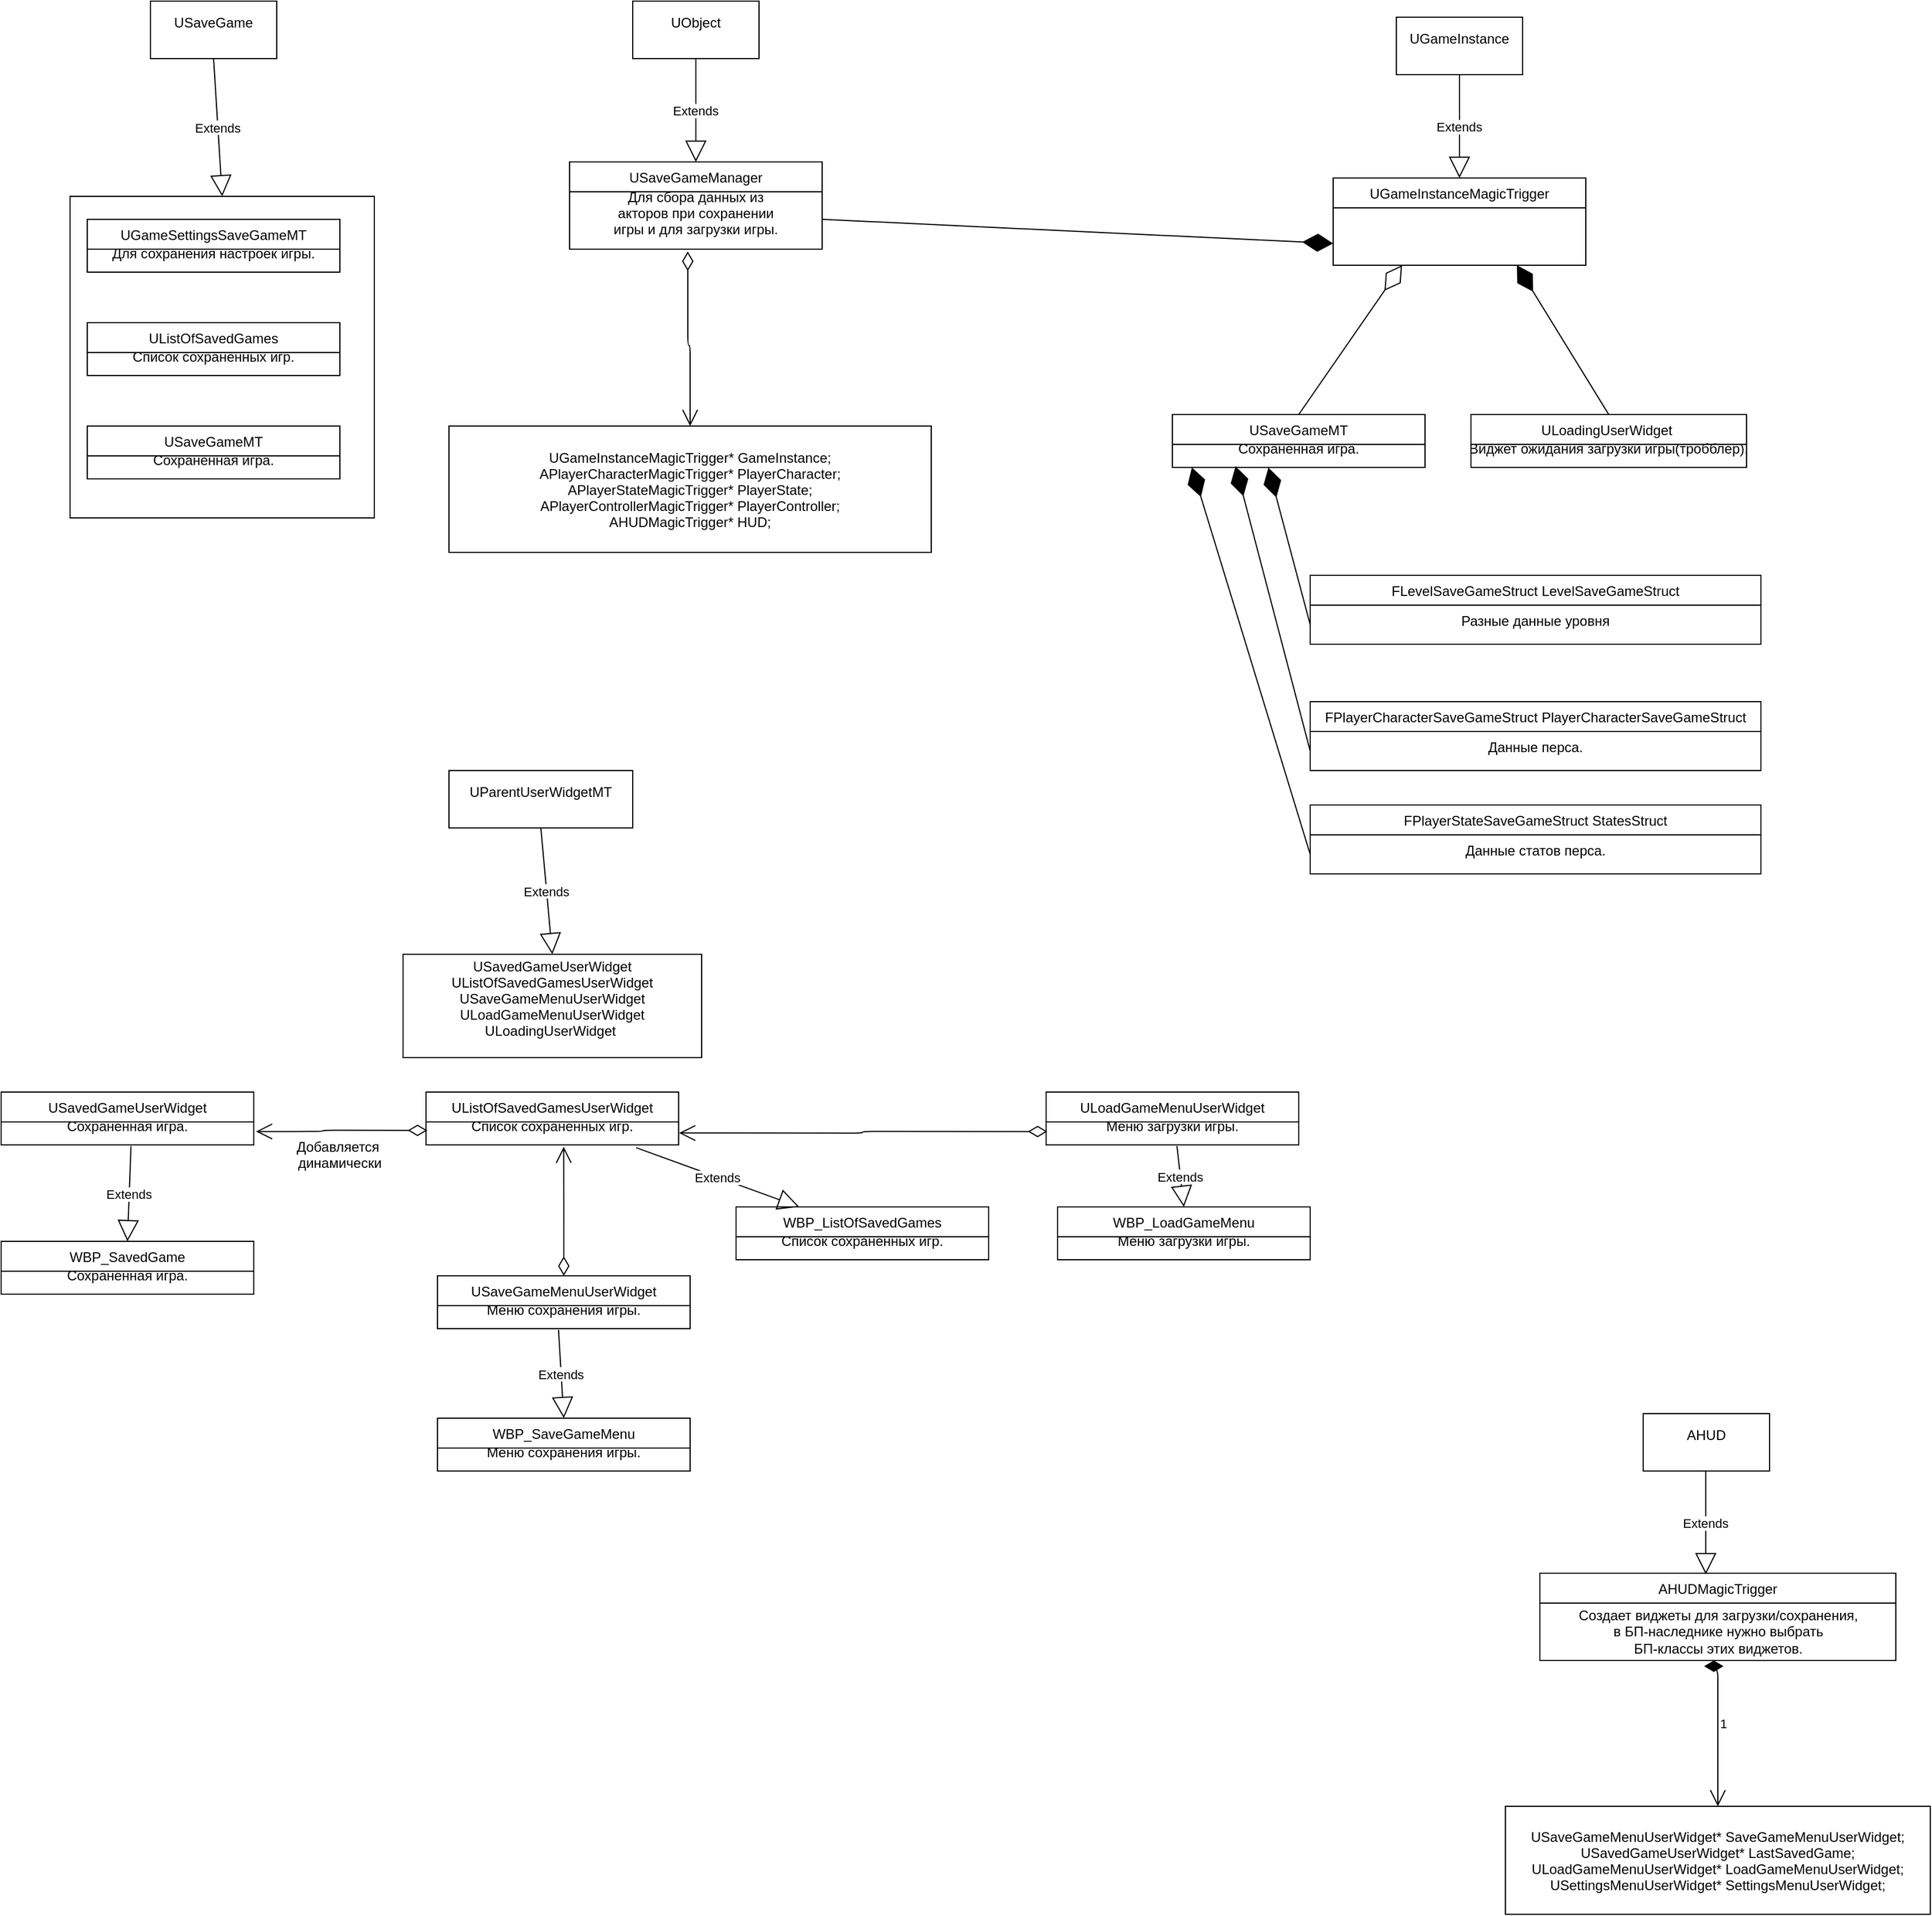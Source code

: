<mxfile version="15.2.7" type="device"><diagram id="C5RBs43oDa-KdzZeNtuy" name="Page-1"><mxGraphModel dx="1941" dy="1233" grid="1" gridSize="10" guides="1" tooltips="1" connect="1" arrows="1" fold="1" page="1" pageScale="1" pageWidth="3300" pageHeight="2339" math="0" shadow="0"><root><mxCell id="WIyWlLk6GJQsqaUBKTNV-0"/><mxCell id="WIyWlLk6GJQsqaUBKTNV-1" parent="WIyWlLk6GJQsqaUBKTNV-0"/><mxCell id="2ddv5n-h7dRDnPX28ZdO-11" value="Extends" style="endArrow=block;endSize=16;endFill=0;exitX=0.5;exitY=1;exitDx=0;exitDy=0;entryX=0.5;entryY=0;entryDx=0;entryDy=0;startFill=1;anchorPointDirection=1;fixDash=0;metaEdit=0;fontStyle=0" parent="WIyWlLk6GJQsqaUBKTNV-1" source="Wu-_cJtGNASME4f10b3Y-38" target="3VBGNSHtFaT7-vQUP9fZ-44" edge="1"><mxGeometry width="160" relative="1" as="geometry"><mxPoint x="355" y="300" as="sourcePoint"/><mxPoint x="300" y="300" as="targetPoint"/></mxGeometry></mxCell><mxCell id="2ddv5n-h7dRDnPX28ZdO-20" value="UGameSettingsSaveGameMT&#10;" style="swimlane;fontStyle=0;childLayout=stackLayout;horizontal=1;startSize=26;fillColor=none;horizontalStack=0;resizeParent=1;resizeParentMax=0;resizeLast=0;collapsible=1;marginBottom=0;verticalAlign=top;" parent="WIyWlLk6GJQsqaUBKTNV-1" vertex="1"><mxGeometry x="85" y="220" width="220" height="46" as="geometry"/></mxCell><mxCell id="3VBGNSHtFaT7-vQUP9fZ-0" value="Для сохранения настроек игры.&#10;" style="text;align=center;verticalAlign=middle;resizable=0;points=[];autosize=1;strokeColor=none;fontStyle=0" parent="2ddv5n-h7dRDnPX28ZdO-20" vertex="1"><mxGeometry y="26" width="220" height="20" as="geometry"/></mxCell><mxCell id="Wu-_cJtGNASME4f10b3Y-38" value="USaveGame&#10;" style="fontStyle=0" parent="WIyWlLk6GJQsqaUBKTNV-1" vertex="1"><mxGeometry x="140" y="30" width="110" height="50" as="geometry"/></mxCell><mxCell id="3VBGNSHtFaT7-vQUP9fZ-1" value="UListOfSavedGames&#10;" style="swimlane;fontStyle=0;childLayout=stackLayout;horizontal=1;startSize=26;fillColor=none;horizontalStack=0;resizeParent=1;resizeParentMax=0;resizeLast=0;collapsible=1;marginBottom=0;verticalAlign=top;" parent="WIyWlLk6GJQsqaUBKTNV-1" vertex="1"><mxGeometry x="85" y="310" width="220" height="46" as="geometry"/></mxCell><mxCell id="3VBGNSHtFaT7-vQUP9fZ-2" value="Список сохраненных игр.&#10;" style="text;align=center;verticalAlign=middle;resizable=0;points=[];autosize=1;strokeColor=none;fontStyle=0" parent="3VBGNSHtFaT7-vQUP9fZ-1" vertex="1"><mxGeometry y="26" width="220" height="20" as="geometry"/></mxCell><mxCell id="3VBGNSHtFaT7-vQUP9fZ-4" value="UObject&#10;" style="fontStyle=0" parent="WIyWlLk6GJQsqaUBKTNV-1" vertex="1"><mxGeometry x="560" y="30" width="110" height="50" as="geometry"/></mxCell><mxCell id="3VBGNSHtFaT7-vQUP9fZ-5" value="Extends" style="endArrow=block;endSize=16;endFill=0;exitX=0.5;exitY=1;exitDx=0;exitDy=0;startFill=1;anchorPointDirection=1;fixDash=0;metaEdit=0;entryX=0.5;entryY=0;entryDx=0;entryDy=0;fontStyle=0" parent="WIyWlLk6GJQsqaUBKTNV-1" source="3VBGNSHtFaT7-vQUP9fZ-4" target="3VBGNSHtFaT7-vQUP9fZ-7" edge="1"><mxGeometry width="160" relative="1" as="geometry"><mxPoint x="610" y="80" as="sourcePoint"/><mxPoint x="650" y="200" as="targetPoint"/></mxGeometry></mxCell><mxCell id="3VBGNSHtFaT7-vQUP9fZ-7" value="USaveGameManager&#10;" style="swimlane;fontStyle=0;childLayout=stackLayout;horizontal=1;startSize=26;fillColor=none;horizontalStack=0;resizeParent=1;resizeParentMax=0;resizeLast=0;collapsible=1;marginBottom=0;verticalAlign=top;" parent="WIyWlLk6GJQsqaUBKTNV-1" vertex="1"><mxGeometry x="505" y="170" width="220" height="76" as="geometry"/></mxCell><mxCell id="3VBGNSHtFaT7-vQUP9fZ-8" value="Для сбора данных из&#10; акторов при сохранении &#10;игры и для загрузки игры.&#10;" style="text;align=center;verticalAlign=middle;resizable=0;points=[];autosize=1;strokeColor=none;fontStyle=0" parent="3VBGNSHtFaT7-vQUP9fZ-7" vertex="1"><mxGeometry y="26" width="220" height="50" as="geometry"/></mxCell><mxCell id="3VBGNSHtFaT7-vQUP9fZ-9" value="UGameInstanceMagicTrigger* GameInstance;&#10;APlayerCharacterMagicTrigger* PlayerCharacter;&#10;APlayerStateMagicTrigger* PlayerState;&#10;APlayerControllerMagicTrigger* PlayerController;&#10;AHUDMagicTrigger* HUD;" style="fontStyle=0" parent="WIyWlLk6GJQsqaUBKTNV-1" vertex="1"><mxGeometry x="400" y="400" width="420" height="110" as="geometry"/></mxCell><mxCell id="3VBGNSHtFaT7-vQUP9fZ-11" value="" style="endArrow=open;html=1;endSize=12;startArrow=diamondThin;startSize=14;startFill=0;edgeStyle=orthogonalEdgeStyle;align=left;verticalAlign=bottom;entryX=0.5;entryY=0;entryDx=0;entryDy=0;exitX=0.468;exitY=1.04;exitDx=0;exitDy=0;exitPerimeter=0;fontStyle=0" parent="WIyWlLk6GJQsqaUBKTNV-1" source="3VBGNSHtFaT7-vQUP9fZ-8" target="3VBGNSHtFaT7-vQUP9fZ-9" edge="1"><mxGeometry x="-1" y="3" relative="1" as="geometry"><mxPoint x="610" y="310" as="sourcePoint"/><mxPoint x="620" y="380" as="targetPoint"/><Array as="points"><mxPoint x="608" y="330"/><mxPoint x="610" y="330"/></Array></mxGeometry></mxCell><mxCell id="3VBGNSHtFaT7-vQUP9fZ-12" value="USaveGameMT&#10;" style="swimlane;fontStyle=0;childLayout=stackLayout;horizontal=1;startSize=26;fillColor=none;horizontalStack=0;resizeParent=1;resizeParentMax=0;resizeLast=0;collapsible=1;marginBottom=0;verticalAlign=top;" parent="WIyWlLk6GJQsqaUBKTNV-1" vertex="1"><mxGeometry x="85" y="400" width="220" height="46" as="geometry"/></mxCell><mxCell id="3VBGNSHtFaT7-vQUP9fZ-13" value="Сохраненная игра.&#10;" style="text;align=center;verticalAlign=middle;resizable=0;points=[];autosize=1;strokeColor=none;fontStyle=0" parent="3VBGNSHtFaT7-vQUP9fZ-12" vertex="1"><mxGeometry y="26" width="220" height="20" as="geometry"/></mxCell><mxCell id="3VBGNSHtFaT7-vQUP9fZ-15" value="UParentUserWidgetMT&#10;" style="fontStyle=0" parent="WIyWlLk6GJQsqaUBKTNV-1" vertex="1"><mxGeometry x="400" y="700" width="160" height="50" as="geometry"/></mxCell><mxCell id="3VBGNSHtFaT7-vQUP9fZ-16" value="Extends" style="endArrow=block;endSize=16;endFill=0;exitX=0.5;exitY=1;exitDx=0;exitDy=0;startFill=1;anchorPointDirection=1;fixDash=0;metaEdit=0;entryX=0.5;entryY=0;entryDx=0;entryDy=0;fontStyle=0" parent="WIyWlLk6GJQsqaUBKTNV-1" source="3VBGNSHtFaT7-vQUP9fZ-15" target="3VBGNSHtFaT7-vQUP9fZ-39" edge="1"><mxGeometry width="160" relative="1" as="geometry"><mxPoint x="570" y="720" as="sourcePoint"/><mxPoint x="530" y="860" as="targetPoint"/></mxGeometry></mxCell><mxCell id="3VBGNSHtFaT7-vQUP9fZ-17" value="UListOfSavedGamesUserWidget&#10;" style="swimlane;fontStyle=0;childLayout=stackLayout;horizontal=1;startSize=26;fillColor=none;horizontalStack=0;resizeParent=1;resizeParentMax=0;resizeLast=0;collapsible=1;marginBottom=0;verticalAlign=top;" parent="WIyWlLk6GJQsqaUBKTNV-1" vertex="1"><mxGeometry x="380" y="980" width="220" height="46" as="geometry"/></mxCell><mxCell id="3VBGNSHtFaT7-vQUP9fZ-18" value="Список сохраненных игр.&#10;" style="text;align=center;verticalAlign=middle;resizable=0;points=[];autosize=1;strokeColor=none;fontStyle=0" parent="3VBGNSHtFaT7-vQUP9fZ-17" vertex="1"><mxGeometry y="26" width="220" height="20" as="geometry"/></mxCell><mxCell id="3VBGNSHtFaT7-vQUP9fZ-19" value="ULoadGameMenuUserWidget&#10;" style="swimlane;fontStyle=0;childLayout=stackLayout;horizontal=1;startSize=26;fillColor=none;horizontalStack=0;resizeParent=1;resizeParentMax=0;resizeLast=0;collapsible=1;marginBottom=0;verticalAlign=top;" parent="WIyWlLk6GJQsqaUBKTNV-1" vertex="1"><mxGeometry x="920" y="980" width="220" height="46" as="geometry"/></mxCell><mxCell id="3VBGNSHtFaT7-vQUP9fZ-20" value="Меню загрузки игры.&#10;" style="text;align=center;verticalAlign=middle;resizable=0;points=[];autosize=1;strokeColor=none;fontStyle=0" parent="3VBGNSHtFaT7-vQUP9fZ-19" vertex="1"><mxGeometry y="26" width="220" height="20" as="geometry"/></mxCell><mxCell id="3VBGNSHtFaT7-vQUP9fZ-22" value="" style="endArrow=open;endSize=12;startArrow=diamondThin;startSize=14;startFill=0;edgeStyle=orthogonalEdgeStyle;align=left;verticalAlign=bottom;entryX=1.002;entryY=0.483;entryDx=0;entryDy=0;exitX=0.005;exitY=0.417;exitDx=0;exitDy=0;exitPerimeter=0;entryPerimeter=0;fontStyle=0" parent="WIyWlLk6GJQsqaUBKTNV-1" source="3VBGNSHtFaT7-vQUP9fZ-20" target="3VBGNSHtFaT7-vQUP9fZ-18" edge="1"><mxGeometry relative="1" as="geometry"><mxPoint x="680" y="880" as="sourcePoint"/><mxPoint x="682.04" y="980" as="targetPoint"/></mxGeometry></mxCell><mxCell id="3VBGNSHtFaT7-vQUP9fZ-27" value="USavedGameUserWidget&#10;" style="swimlane;fontStyle=0;childLayout=stackLayout;horizontal=1;startSize=26;fillColor=none;horizontalStack=0;resizeParent=1;resizeParentMax=0;resizeLast=0;collapsible=1;marginBottom=0;verticalAlign=top;" parent="WIyWlLk6GJQsqaUBKTNV-1" vertex="1"><mxGeometry x="10" y="980" width="220" height="46" as="geometry"/></mxCell><mxCell id="3VBGNSHtFaT7-vQUP9fZ-28" value="Сохраненная игра.&#10;" style="text;align=center;verticalAlign=middle;resizable=0;points=[];autosize=1;strokeColor=none;fontStyle=0" parent="3VBGNSHtFaT7-vQUP9fZ-27" vertex="1"><mxGeometry y="26" width="220" height="20" as="geometry"/></mxCell><mxCell id="3VBGNSHtFaT7-vQUP9fZ-32" value="" style="endArrow=open;endSize=12;startArrow=diamondThin;startSize=14;startFill=0;edgeStyle=orthogonalEdgeStyle;align=left;verticalAlign=bottom;entryX=1.009;entryY=0.417;entryDx=0;entryDy=0;exitX=0.005;exitY=0.367;exitDx=0;exitDy=0;exitPerimeter=0;entryPerimeter=0;fontStyle=0" parent="WIyWlLk6GJQsqaUBKTNV-1" source="3VBGNSHtFaT7-vQUP9fZ-18" target="3VBGNSHtFaT7-vQUP9fZ-28" edge="1"><mxGeometry x="-1" y="3" relative="1" as="geometry"><mxPoint x="330.66" y="1160" as="sourcePoint"/><mxPoint x="190.0" y="1163.3" as="targetPoint"/><Array as="points"><mxPoint x="290" y="1013"/></Array></mxGeometry></mxCell><mxCell id="3VBGNSHtFaT7-vQUP9fZ-33" value="Добавляется &#10;динамически&#10;" style="text;align=center;verticalAlign=middle;resizable=0;points=[];autosize=1;strokeColor=none;fontStyle=0" parent="WIyWlLk6GJQsqaUBKTNV-1" vertex="1"><mxGeometry x="260" y="1026" width="90" height="30" as="geometry"/></mxCell><mxCell id="3VBGNSHtFaT7-vQUP9fZ-34" value="USaveGameMenuUserWidget&#10;" style="swimlane;fontStyle=0;childLayout=stackLayout;horizontal=1;startSize=26;fillColor=none;horizontalStack=0;resizeParent=1;resizeParentMax=0;resizeLast=0;collapsible=1;marginBottom=0;verticalAlign=top;" parent="WIyWlLk6GJQsqaUBKTNV-1" vertex="1"><mxGeometry x="390" y="1140" width="220" height="46" as="geometry"/></mxCell><mxCell id="3VBGNSHtFaT7-vQUP9fZ-35" value="Меню сохранения игры.&#10;" style="text;align=center;verticalAlign=middle;resizable=0;points=[];autosize=1;strokeColor=none;fontStyle=0" parent="3VBGNSHtFaT7-vQUP9fZ-34" vertex="1"><mxGeometry y="26" width="220" height="20" as="geometry"/></mxCell><mxCell id="3VBGNSHtFaT7-vQUP9fZ-39" value="USavedGameUserWidget&#10;UListOfSavedGamesUserWidget&#10;USaveGameMenuUserWidget&#10;ULoadGameMenuUserWidget&#10;ULoadingUserWidget &#10;" style="fontStyle=0" parent="WIyWlLk6GJQsqaUBKTNV-1" vertex="1"><mxGeometry x="360" y="860" width="260" height="90" as="geometry"/></mxCell><mxCell id="3VBGNSHtFaT7-vQUP9fZ-41" value="" style="endArrow=open;endSize=12;startArrow=diamondThin;startSize=14;startFill=0;edgeStyle=orthogonalEdgeStyle;align=left;verticalAlign=bottom;exitX=0.5;exitY=0;exitDx=0;exitDy=0;entryX=0.545;entryY=1.08;entryDx=0;entryDy=0;entryPerimeter=0;fontStyle=0" parent="WIyWlLk6GJQsqaUBKTNV-1" source="3VBGNSHtFaT7-vQUP9fZ-34" target="3VBGNSHtFaT7-vQUP9fZ-18" edge="1"><mxGeometry relative="1" as="geometry"><mxPoint x="720.68" y="1106.68" as="sourcePoint"/><mxPoint x="610" y="1110" as="targetPoint"/></mxGeometry></mxCell><mxCell id="3VBGNSHtFaT7-vQUP9fZ-44" value="" style="shadow=0;sketch=0;rounded=0;glass=1;fillColor=none;fontStyle=0" parent="WIyWlLk6GJQsqaUBKTNV-1" vertex="1"><mxGeometry x="70" y="200" width="265" height="280" as="geometry"/></mxCell><mxCell id="3VBGNSHtFaT7-vQUP9fZ-45" value="UGameInstanceMagicTrigger&#10;" style="swimlane;fontStyle=0;childLayout=stackLayout;horizontal=1;startSize=26;fillColor=none;horizontalStack=0;resizeParent=1;resizeParentMax=0;resizeLast=0;collapsible=1;marginBottom=0;verticalAlign=top;" parent="WIyWlLk6GJQsqaUBKTNV-1" vertex="1"><mxGeometry x="1170" y="184" width="220" height="76" as="geometry"/></mxCell><mxCell id="3VBGNSHtFaT7-vQUP9fZ-47" value="UGameInstance&#10;" style="labelBorderColor=none;verticalAlign=middle;fontStyle=0" parent="WIyWlLk6GJQsqaUBKTNV-1" vertex="1"><mxGeometry x="1225" y="44" width="110" height="50" as="geometry"/></mxCell><mxCell id="3VBGNSHtFaT7-vQUP9fZ-48" value="Extends" style="endArrow=block;endSize=16;endFill=0;exitX=0.5;exitY=1;exitDx=0;exitDy=0;startFill=1;anchorPointDirection=1;fixDash=0;metaEdit=0;entryX=0.5;entryY=0;entryDx=0;entryDy=0;fontStyle=0" parent="WIyWlLk6GJQsqaUBKTNV-1" source="3VBGNSHtFaT7-vQUP9fZ-47" edge="1"><mxGeometry width="160" relative="1" as="geometry"><mxPoint x="1275" y="94" as="sourcePoint"/><mxPoint x="1280" y="184" as="targetPoint"/></mxGeometry></mxCell><mxCell id="3VBGNSHtFaT7-vQUP9fZ-53" value="USaveGameMT&#10;" style="swimlane;fontStyle=0;childLayout=stackLayout;horizontal=1;startSize=26;fillColor=none;horizontalStack=0;resizeParent=1;resizeParentMax=0;resizeLast=0;collapsible=1;marginBottom=0;verticalAlign=top;" parent="WIyWlLk6GJQsqaUBKTNV-1" vertex="1"><mxGeometry x="1030" y="390" width="220" height="46" as="geometry"/></mxCell><mxCell id="3VBGNSHtFaT7-vQUP9fZ-54" value="Сохраненная игра.&#10;" style="text;align=center;verticalAlign=middle;resizable=0;points=[];autosize=1;strokeColor=none;fontStyle=0" parent="3VBGNSHtFaT7-vQUP9fZ-53" vertex="1"><mxGeometry y="26" width="220" height="20" as="geometry"/></mxCell><mxCell id="3VBGNSHtFaT7-vQUP9fZ-55" value="ULoadingUserWidget " style="swimlane;fontStyle=0;childLayout=stackLayout;horizontal=1;startSize=26;fillColor=none;horizontalStack=0;resizeParent=1;resizeParentMax=0;resizeLast=0;collapsible=1;marginBottom=0;verticalAlign=top;" parent="WIyWlLk6GJQsqaUBKTNV-1" vertex="1"><mxGeometry x="1290" y="390" width="240" height="46" as="geometry"/></mxCell><mxCell id="3VBGNSHtFaT7-vQUP9fZ-56" value="Виджет ожидания загрузки игры(тробблер).&#10;" style="text;align=center;verticalAlign=middle;resizable=0;points=[];autosize=1;strokeColor=none;fontStyle=0" parent="3VBGNSHtFaT7-vQUP9fZ-55" vertex="1"><mxGeometry y="26" width="240" height="20" as="geometry"/></mxCell><mxCell id="3VBGNSHtFaT7-vQUP9fZ-59" value="AHUD&#10;" style="labelBorderColor=none;verticalAlign=middle;fontStyle=0" parent="WIyWlLk6GJQsqaUBKTNV-1" vertex="1"><mxGeometry x="1440" y="1260" width="110" height="50" as="geometry"/></mxCell><mxCell id="3VBGNSHtFaT7-vQUP9fZ-60" value="Extends" style="endArrow=block;endSize=16;endFill=0;exitX=0.5;exitY=1;exitDx=0;exitDy=0;startFill=1;anchorPointDirection=1;fixDash=0;metaEdit=0;entryX=0.5;entryY=0;entryDx=0;entryDy=0;fontStyle=0" parent="WIyWlLk6GJQsqaUBKTNV-1" edge="1"><mxGeometry width="160" relative="1" as="geometry"><mxPoint x="1494.5" y="1310" as="sourcePoint"/><mxPoint x="1494.5" y="1400" as="targetPoint"/><Array as="points"><mxPoint x="1494.5" y="1356"/></Array></mxGeometry></mxCell><mxCell id="3VBGNSHtFaT7-vQUP9fZ-61" value="AHUDMagicTrigger&#10;" style="swimlane;fontStyle=0;childLayout=stackLayout;horizontal=1;startSize=26;fillColor=none;horizontalStack=0;resizeParent=1;resizeParentMax=0;resizeLast=0;collapsible=1;marginBottom=0;verticalAlign=top;" parent="WIyWlLk6GJQsqaUBKTNV-1" vertex="1"><mxGeometry x="1350" y="1399" width="310" height="76" as="geometry"/></mxCell><mxCell id="m__-w3Ek9bFNL5OKbapV-0" value="Создает виджеты для загрузки/сохранения, &lt;br&gt;в БП-наследнике нужно выбрать &lt;br&gt;БП-классы этих виджетов." style="text;html=1;align=center;verticalAlign=middle;resizable=0;points=[];autosize=1;strokeColor=none;" parent="3VBGNSHtFaT7-vQUP9fZ-61" vertex="1"><mxGeometry y="26" width="310" height="50" as="geometry"/></mxCell><mxCell id="3VBGNSHtFaT7-vQUP9fZ-63" value="&#9;&#9;USaveGameMenuUserWidget* SaveGameMenuUserWidget;&#10;&#9;USavedGameUserWidget* LastSavedGame;&#10;&#9;ULoadGameMenuUserWidget* LoadGameMenuUserWidget;&#10;&#9;USettingsMenuUserWidget* SettingsMenuUserWidget;" style="fontStyle=0" parent="WIyWlLk6GJQsqaUBKTNV-1" vertex="1"><mxGeometry x="1320" y="1602" width="370" height="94" as="geometry"/></mxCell><mxCell id="3VBGNSHtFaT7-vQUP9fZ-64" value="1" style="endArrow=open;html=1;endSize=12;startArrow=diamondThin;startSize=14;startFill=1;edgeStyle=orthogonalEdgeStyle;align=left;verticalAlign=bottom;fontStyle=0;entryX=0.5;entryY=0;entryDx=0;entryDy=0;" parent="WIyWlLk6GJQsqaUBKTNV-1" target="3VBGNSHtFaT7-vQUP9fZ-63" edge="1"><mxGeometry relative="1" as="geometry"><mxPoint x="1510" y="1480" as="sourcePoint"/><mxPoint x="1480" y="1590" as="targetPoint"/><Array as="points"><mxPoint x="1505" y="1480"/></Array></mxGeometry></mxCell><mxCell id="3VBGNSHtFaT7-vQUP9fZ-65" value="" style="endArrow=diamondThin;endFill=0;endSize=24;html=1;exitX=0.5;exitY=0;exitDx=0;exitDy=0;" parent="WIyWlLk6GJQsqaUBKTNV-1" source="3VBGNSHtFaT7-vQUP9fZ-53" edge="1"><mxGeometry width="160" relative="1" as="geometry"><mxPoint x="1130" y="340" as="sourcePoint"/><mxPoint x="1230" y="260" as="targetPoint"/></mxGeometry></mxCell><mxCell id="3VBGNSHtFaT7-vQUP9fZ-67" value="" style="endArrow=diamondThin;endFill=1;endSize=24;html=1;entryX=0;entryY=0.75;entryDx=0;entryDy=0;exitX=1;exitY=0.48;exitDx=0;exitDy=0;exitPerimeter=0;" parent="WIyWlLk6GJQsqaUBKTNV-1" source="3VBGNSHtFaT7-vQUP9fZ-8" target="3VBGNSHtFaT7-vQUP9fZ-45" edge="1"><mxGeometry width="160" relative="1" as="geometry"><mxPoint x="810" y="210" as="sourcePoint"/><mxPoint x="970" y="210" as="targetPoint"/></mxGeometry></mxCell><mxCell id="m__-w3Ek9bFNL5OKbapV-1" value="WBP_SavedGame" style="swimlane;fontStyle=0;childLayout=stackLayout;horizontal=1;startSize=26;fillColor=none;horizontalStack=0;resizeParent=1;resizeParentMax=0;resizeLast=0;collapsible=1;marginBottom=0;verticalAlign=top;" parent="WIyWlLk6GJQsqaUBKTNV-1" vertex="1"><mxGeometry x="10" y="1110" width="220" height="46" as="geometry"/></mxCell><mxCell id="m__-w3Ek9bFNL5OKbapV-2" value="Сохраненная игра.&#10;" style="text;align=center;verticalAlign=middle;resizable=0;points=[];autosize=1;strokeColor=none;fontStyle=0" parent="m__-w3Ek9bFNL5OKbapV-1" vertex="1"><mxGeometry y="26" width="220" height="20" as="geometry"/></mxCell><mxCell id="m__-w3Ek9bFNL5OKbapV-3" value="Extends" style="endArrow=block;endSize=16;endFill=0;exitX=0.514;exitY=1.053;exitDx=0;exitDy=0;startFill=1;anchorPointDirection=1;fixDash=0;metaEdit=0;entryX=0.5;entryY=0;entryDx=0;entryDy=0;fontStyle=0;exitPerimeter=0;" parent="WIyWlLk6GJQsqaUBKTNV-1" source="3VBGNSHtFaT7-vQUP9fZ-28" target="m__-w3Ek9bFNL5OKbapV-1" edge="1"><mxGeometry width="160" relative="1" as="geometry"><mxPoint x="115.0" y="1026" as="sourcePoint"/><mxPoint x="125.0" y="1136" as="targetPoint"/></mxGeometry></mxCell><mxCell id="m__-w3Ek9bFNL5OKbapV-5" value="WBP_SaveGameMenu" style="swimlane;fontStyle=0;childLayout=stackLayout;horizontal=1;startSize=26;fillColor=none;horizontalStack=0;resizeParent=1;resizeParentMax=0;resizeLast=0;collapsible=1;marginBottom=0;verticalAlign=top;" parent="WIyWlLk6GJQsqaUBKTNV-1" vertex="1"><mxGeometry x="390" y="1264" width="220" height="46" as="geometry"/></mxCell><mxCell id="m__-w3Ek9bFNL5OKbapV-6" value="Меню сохранения игры.&#10;" style="text;align=center;verticalAlign=middle;resizable=0;points=[];autosize=1;strokeColor=none;fontStyle=0" parent="m__-w3Ek9bFNL5OKbapV-5" vertex="1"><mxGeometry y="26" width="220" height="20" as="geometry"/></mxCell><mxCell id="m__-w3Ek9bFNL5OKbapV-7" value="Extends" style="endArrow=block;endSize=16;endFill=0;startFill=1;anchorPointDirection=1;fixDash=0;metaEdit=0;entryX=0.5;entryY=0;entryDx=0;entryDy=0;fontStyle=0;exitX=0.479;exitY=1.053;exitDx=0;exitDy=0;exitPerimeter=0;" parent="WIyWlLk6GJQsqaUBKTNV-1" source="3VBGNSHtFaT7-vQUP9fZ-35" target="m__-w3Ek9bFNL5OKbapV-5" edge="1"><mxGeometry width="160" relative="1" as="geometry"><mxPoint x="490" y="1210" as="sourcePoint"/><mxPoint x="505" y="1270" as="targetPoint"/></mxGeometry></mxCell><mxCell id="m__-w3Ek9bFNL5OKbapV-8" value="WBP_ListOfSavedGames" style="swimlane;fontStyle=0;childLayout=stackLayout;horizontal=1;startSize=26;fillColor=none;horizontalStack=0;resizeParent=1;resizeParentMax=0;resizeLast=0;collapsible=1;marginBottom=0;verticalAlign=top;" parent="WIyWlLk6GJQsqaUBKTNV-1" vertex="1"><mxGeometry x="650" y="1080" width="220" height="46" as="geometry"/></mxCell><mxCell id="m__-w3Ek9bFNL5OKbapV-9" value="Список сохраненных игр.&#10;" style="text;align=center;verticalAlign=middle;resizable=0;points=[];autosize=1;strokeColor=none;fontStyle=0" parent="m__-w3Ek9bFNL5OKbapV-8" vertex="1"><mxGeometry y="26" width="220" height="20" as="geometry"/></mxCell><mxCell id="m__-w3Ek9bFNL5OKbapV-10" value="Extends" style="endArrow=block;endSize=16;endFill=0;startFill=1;anchorPointDirection=1;fixDash=0;metaEdit=0;entryX=0.25;entryY=0;entryDx=0;entryDy=0;fontStyle=0;exitX=0.832;exitY=1.122;exitDx=0;exitDy=0;exitPerimeter=0;" parent="WIyWlLk6GJQsqaUBKTNV-1" source="3VBGNSHtFaT7-vQUP9fZ-18" target="m__-w3Ek9bFNL5OKbapV-8" edge="1"><mxGeometry width="160" relative="1" as="geometry"><mxPoint x="640.0" y="1040.0" as="sourcePoint"/><mxPoint x="644.62" y="1116.94" as="targetPoint"/></mxGeometry></mxCell><mxCell id="m__-w3Ek9bFNL5OKbapV-11" value="WBP_LoadGameMenu" style="swimlane;fontStyle=0;childLayout=stackLayout;horizontal=1;startSize=26;fillColor=none;horizontalStack=0;resizeParent=1;resizeParentMax=0;resizeLast=0;collapsible=1;marginBottom=0;verticalAlign=top;" parent="WIyWlLk6GJQsqaUBKTNV-1" vertex="1"><mxGeometry x="930" y="1080" width="220" height="46" as="geometry"/></mxCell><mxCell id="m__-w3Ek9bFNL5OKbapV-12" value="Меню загрузки игры.&#10;" style="text;align=center;verticalAlign=middle;resizable=0;points=[];autosize=1;strokeColor=none;fontStyle=0" parent="m__-w3Ek9bFNL5OKbapV-11" vertex="1"><mxGeometry y="26" width="220" height="20" as="geometry"/></mxCell><mxCell id="m__-w3Ek9bFNL5OKbapV-13" value="Extends" style="endArrow=block;endSize=16;endFill=0;startFill=1;anchorPointDirection=1;fixDash=0;metaEdit=0;entryX=0.5;entryY=0;entryDx=0;entryDy=0;fontStyle=0;exitX=0.518;exitY=1.053;exitDx=0;exitDy=0;exitPerimeter=0;" parent="WIyWlLk6GJQsqaUBKTNV-1" source="3VBGNSHtFaT7-vQUP9fZ-20" target="m__-w3Ek9bFNL5OKbapV-11" edge="1"><mxGeometry width="160" relative="1" as="geometry"><mxPoint x="1170" y="1033.06" as="sourcePoint"/><mxPoint x="1174.62" y="1110.0" as="targetPoint"/></mxGeometry></mxCell><mxCell id="j4rKQimlLOFzi29eKrlF-1" value="" style="endArrow=diamondThin;endFill=1;endSize=24;html=1;exitX=0.5;exitY=0;exitDx=0;exitDy=0;" parent="WIyWlLk6GJQsqaUBKTNV-1" source="3VBGNSHtFaT7-vQUP9fZ-55" edge="1"><mxGeometry width="160" relative="1" as="geometry"><mxPoint x="1410" y="300" as="sourcePoint"/><mxPoint x="1330" y="260" as="targetPoint"/></mxGeometry></mxCell><mxCell id="3gqdgHYnGG0vxffBbkcE-0" value="FLevelSaveGameStruct LevelSaveGameStruct" style="swimlane;fontStyle=0;childLayout=stackLayout;horizontal=1;startSize=26;fillColor=none;horizontalStack=0;resizeParent=1;resizeParentMax=0;resizeLast=0;collapsible=0;marginBottom=0;html=0;autosize=0;" vertex="1" parent="WIyWlLk6GJQsqaUBKTNV-1"><mxGeometry x="1150" y="530" width="392.5" height="60" as="geometry"><mxRectangle x="90" y="150" width="420" height="26" as="alternateBounds"/></mxGeometry></mxCell><mxCell id="3gqdgHYnGG0vxffBbkcE-1" value="Разные данные уровня" style="text;strokeColor=none;fillColor=none;align=center;verticalAlign=top;spacingLeft=4;spacingRight=4;overflow=hidden;rotatable=0;points=[[0,0.5],[1,0.5]];portConstraint=eastwest;collapsible=0;" vertex="1" parent="3gqdgHYnGG0vxffBbkcE-0"><mxGeometry y="26" width="392.5" height="34" as="geometry"/></mxCell><mxCell id="3gqdgHYnGG0vxffBbkcE-2" value="FPlayerCharacterSaveGameStruct PlayerCharacterSaveGameStruct" style="swimlane;fontStyle=0;childLayout=stackLayout;horizontal=1;startSize=26;fillColor=none;horizontalStack=0;resizeParent=1;resizeParentMax=0;resizeLast=0;collapsible=0;marginBottom=0;html=0;autosize=0;" vertex="1" parent="WIyWlLk6GJQsqaUBKTNV-1"><mxGeometry x="1150" y="640" width="392.5" height="60" as="geometry"><mxRectangle x="90" y="150" width="420" height="26" as="alternateBounds"/></mxGeometry></mxCell><mxCell id="3gqdgHYnGG0vxffBbkcE-3" value="Данные перса." style="text;strokeColor=none;fillColor=none;align=center;verticalAlign=top;spacingLeft=4;spacingRight=4;overflow=hidden;rotatable=0;points=[[0,0.5],[1,0.5]];portConstraint=eastwest;collapsible=0;" vertex="1" parent="3gqdgHYnGG0vxffBbkcE-2"><mxGeometry y="26" width="392.5" height="34" as="geometry"/></mxCell><mxCell id="3gqdgHYnGG0vxffBbkcE-4" value="FPlayerStateSaveGameStruct StatesStruct" style="swimlane;fontStyle=0;childLayout=stackLayout;horizontal=1;startSize=26;fillColor=none;horizontalStack=0;resizeParent=1;resizeParentMax=0;resizeLast=0;collapsible=0;marginBottom=0;html=0;autosize=0;" vertex="1" parent="WIyWlLk6GJQsqaUBKTNV-1"><mxGeometry x="1150" y="730" width="392.5" height="60" as="geometry"><mxRectangle x="90" y="150" width="420" height="26" as="alternateBounds"/></mxGeometry></mxCell><mxCell id="3gqdgHYnGG0vxffBbkcE-5" value="Данные статов перса." style="text;strokeColor=none;fillColor=none;align=center;verticalAlign=top;spacingLeft=4;spacingRight=4;overflow=hidden;rotatable=0;points=[[0,0.5],[1,0.5]];portConstraint=eastwest;collapsible=0;" vertex="1" parent="3gqdgHYnGG0vxffBbkcE-4"><mxGeometry y="26" width="392.5" height="34" as="geometry"/></mxCell><mxCell id="3gqdgHYnGG0vxffBbkcE-7" value="" style="endArrow=diamondThin;endFill=1;endSize=24;html=1;exitX=0;exitY=0.5;exitDx=0;exitDy=0;entryX=0.38;entryY=1.006;entryDx=0;entryDy=0;entryPerimeter=0;" edge="1" parent="WIyWlLk6GJQsqaUBKTNV-1" source="3gqdgHYnGG0vxffBbkcE-1" target="3VBGNSHtFaT7-vQUP9fZ-54"><mxGeometry width="160" relative="1" as="geometry"><mxPoint x="1190" y="580" as="sourcePoint"/><mxPoint x="1110" y="440" as="targetPoint"/></mxGeometry></mxCell><mxCell id="3gqdgHYnGG0vxffBbkcE-8" value="" style="endArrow=diamondThin;endFill=1;endSize=24;html=1;exitX=0;exitY=0.5;exitDx=0;exitDy=0;entryX=0.25;entryY=0.95;entryDx=0;entryDy=0;entryPerimeter=0;" edge="1" parent="WIyWlLk6GJQsqaUBKTNV-1" source="3gqdgHYnGG0vxffBbkcE-3" target="3VBGNSHtFaT7-vQUP9fZ-54"><mxGeometry width="160" relative="1" as="geometry"><mxPoint x="1190" y="580" as="sourcePoint"/><mxPoint x="1080" y="580" as="targetPoint"/></mxGeometry></mxCell><mxCell id="3gqdgHYnGG0vxffBbkcE-9" value="" style="endArrow=diamondThin;endFill=1;endSize=24;html=1;exitX=0;exitY=0.5;exitDx=0;exitDy=0;entryX=0.077;entryY=1;entryDx=0;entryDy=0;entryPerimeter=0;" edge="1" parent="WIyWlLk6GJQsqaUBKTNV-1" source="3gqdgHYnGG0vxffBbkcE-5" target="3VBGNSHtFaT7-vQUP9fZ-54"><mxGeometry width="160" relative="1" as="geometry"><mxPoint x="1190" y="580" as="sourcePoint"/><mxPoint x="1080" y="580" as="targetPoint"/></mxGeometry></mxCell></root></mxGraphModel></diagram></mxfile>